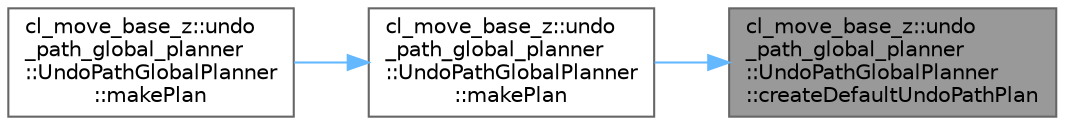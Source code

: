 digraph "cl_move_base_z::undo_path_global_planner::UndoPathGlobalPlanner::createDefaultUndoPathPlan"
{
 // LATEX_PDF_SIZE
  bgcolor="transparent";
  edge [fontname=Helvetica,fontsize=10,labelfontname=Helvetica,labelfontsize=10];
  node [fontname=Helvetica,fontsize=10,shape=box,height=0.2,width=0.4];
  rankdir="RL";
  Node1 [label="cl_move_base_z::undo\l_path_global_planner\l::UndoPathGlobalPlanner\l::createDefaultUndoPathPlan",height=0.2,width=0.4,color="gray40", fillcolor="grey60", style="filled", fontcolor="black",tooltip=" "];
  Node1 -> Node2 [dir="back",color="steelblue1",style="solid"];
  Node2 [label="cl_move_base_z::undo\l_path_global_planner\l::UndoPathGlobalPlanner\l::makePlan",height=0.2,width=0.4,color="grey40", fillcolor="white", style="filled",URL="$classcl__move__base__z_1_1undo__path__global__planner_1_1UndoPathGlobalPlanner.html#a46034d27c0811abae440009457a7f8b0",tooltip=" "];
  Node2 -> Node3 [dir="back",color="steelblue1",style="solid"];
  Node3 [label="cl_move_base_z::undo\l_path_global_planner\l::UndoPathGlobalPlanner\l::makePlan",height=0.2,width=0.4,color="grey40", fillcolor="white", style="filled",URL="$classcl__move__base__z_1_1undo__path__global__planner_1_1UndoPathGlobalPlanner.html#aca09f640e4bda4d5ccc9613276fd3f71",tooltip=" "];
}

